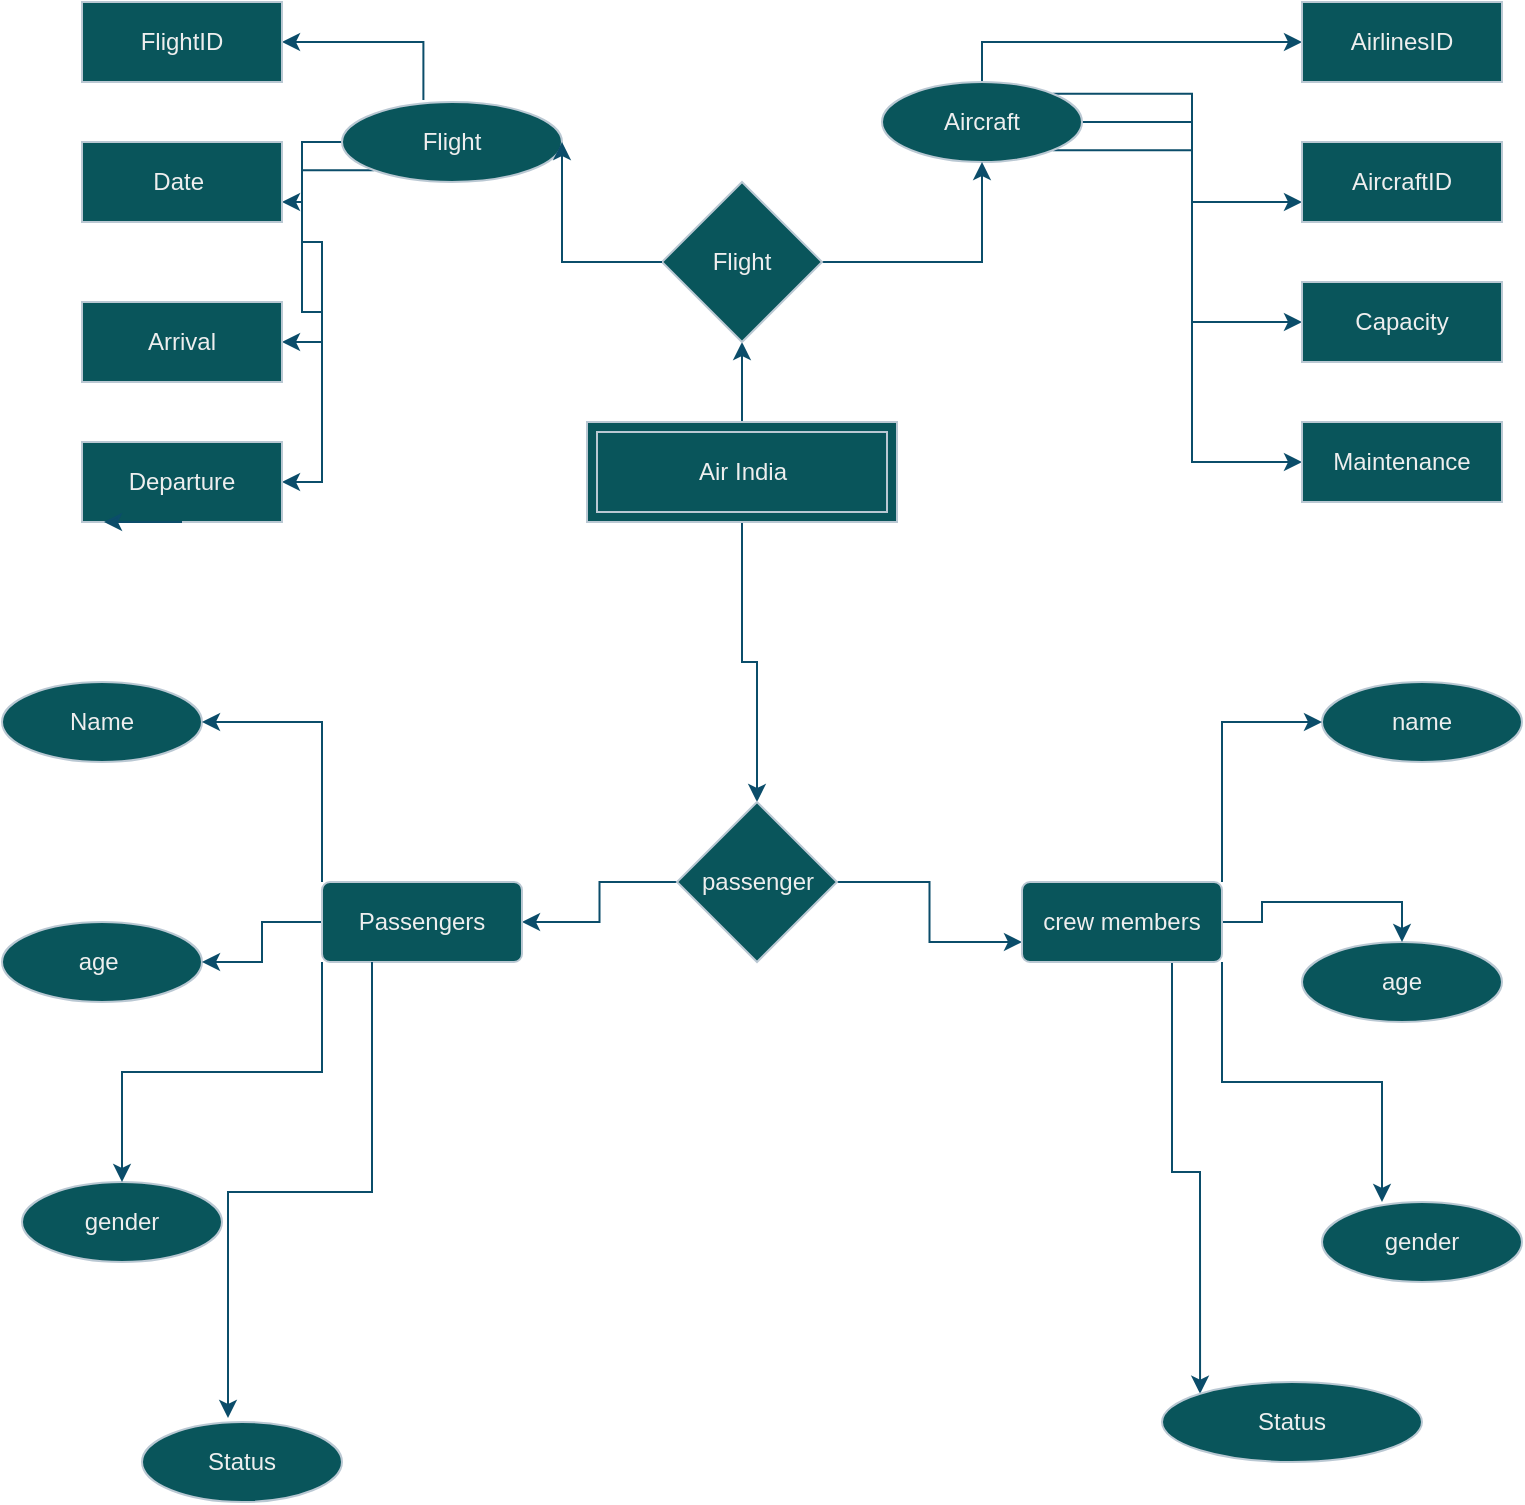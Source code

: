 <mxfile version="27.1.5">
  <diagram name="Page-1" id="zw1s-m7HMh5c7HNjSxE1">
    <mxGraphModel dx="872" dy="477" grid="1" gridSize="10" guides="1" tooltips="1" connect="1" arrows="1" fold="1" page="1" pageScale="1" pageWidth="850" pageHeight="1100" math="0" shadow="0">
      <root>
        <mxCell id="0" />
        <mxCell id="1" parent="0" />
        <mxCell id="A-e2i0W_gqjQRXDzDPfo-40" style="edgeStyle=orthogonalEdgeStyle;rounded=0;orthogonalLoop=1;jettySize=auto;html=1;exitX=0.5;exitY=0;exitDx=0;exitDy=0;strokeColor=#0B4D6A;" edge="1" parent="1" source="A-e2i0W_gqjQRXDzDPfo-2" target="A-e2i0W_gqjQRXDzDPfo-14">
          <mxGeometry relative="1" as="geometry" />
        </mxCell>
        <mxCell id="A-e2i0W_gqjQRXDzDPfo-41" style="edgeStyle=orthogonalEdgeStyle;rounded=0;orthogonalLoop=1;jettySize=auto;html=1;exitX=0.5;exitY=1;exitDx=0;exitDy=0;entryX=0.5;entryY=0;entryDx=0;entryDy=0;strokeColor=#0B4D6A;" edge="1" parent="1" source="A-e2i0W_gqjQRXDzDPfo-2" target="A-e2i0W_gqjQRXDzDPfo-15">
          <mxGeometry relative="1" as="geometry" />
        </mxCell>
        <mxCell id="A-e2i0W_gqjQRXDzDPfo-2" value="Air India" style="shape=ext;margin=3;double=1;whiteSpace=wrap;html=1;align=center;strokeColor=#BAC8D3;fontColor=#EEEEEE;fillColor=#09555B;" vertex="1" parent="1">
          <mxGeometry x="362.5" y="390" width="155" height="50" as="geometry" />
        </mxCell>
        <mxCell id="A-e2i0W_gqjQRXDzDPfo-27" style="edgeStyle=orthogonalEdgeStyle;rounded=0;orthogonalLoop=1;jettySize=auto;html=1;exitX=0;exitY=0.5;exitDx=0;exitDy=0;entryX=1;entryY=0.75;entryDx=0;entryDy=0;strokeColor=#0B4D6A;" edge="1" parent="1" source="A-e2i0W_gqjQRXDzDPfo-3" target="A-e2i0W_gqjQRXDzDPfo-9">
          <mxGeometry relative="1" as="geometry" />
        </mxCell>
        <mxCell id="A-e2i0W_gqjQRXDzDPfo-30" style="edgeStyle=orthogonalEdgeStyle;rounded=0;orthogonalLoop=1;jettySize=auto;html=1;entryX=1;entryY=0.5;entryDx=0;entryDy=0;strokeColor=#0B4D6A;exitX=0;exitY=0.5;exitDx=0;exitDy=0;" edge="1" parent="1" source="A-e2i0W_gqjQRXDzDPfo-3" target="A-e2i0W_gqjQRXDzDPfo-10">
          <mxGeometry relative="1" as="geometry">
            <mxPoint x="280" y="310" as="sourcePoint" />
          </mxGeometry>
        </mxCell>
        <mxCell id="A-e2i0W_gqjQRXDzDPfo-31" style="edgeStyle=orthogonalEdgeStyle;rounded=0;orthogonalLoop=1;jettySize=auto;html=1;exitX=0;exitY=1;exitDx=0;exitDy=0;entryX=1;entryY=0.5;entryDx=0;entryDy=0;strokeColor=#0B4D6A;" edge="1" parent="1" source="A-e2i0W_gqjQRXDzDPfo-3" target="A-e2i0W_gqjQRXDzDPfo-11">
          <mxGeometry relative="1" as="geometry" />
        </mxCell>
        <mxCell id="A-e2i0W_gqjQRXDzDPfo-3" value="Flight" style="ellipse;whiteSpace=wrap;html=1;align=center;strokeColor=#BAC8D3;fontColor=#EEEEEE;fillColor=#09555B;" vertex="1" parent="1">
          <mxGeometry x="240" y="230" width="110" height="40" as="geometry" />
        </mxCell>
        <mxCell id="A-e2i0W_gqjQRXDzDPfo-32" style="edgeStyle=orthogonalEdgeStyle;rounded=0;orthogonalLoop=1;jettySize=auto;html=1;exitX=0.5;exitY=0;exitDx=0;exitDy=0;entryX=0;entryY=0.5;entryDx=0;entryDy=0;strokeColor=#0B4D6A;" edge="1" parent="1" source="A-e2i0W_gqjQRXDzDPfo-4" target="A-e2i0W_gqjQRXDzDPfo-16">
          <mxGeometry relative="1" as="geometry" />
        </mxCell>
        <mxCell id="A-e2i0W_gqjQRXDzDPfo-37" style="edgeStyle=orthogonalEdgeStyle;rounded=0;orthogonalLoop=1;jettySize=auto;html=1;exitX=1;exitY=0;exitDx=0;exitDy=0;entryX=0;entryY=0.75;entryDx=0;entryDy=0;strokeColor=#0B4D6A;" edge="1" parent="1" source="A-e2i0W_gqjQRXDzDPfo-4" target="A-e2i0W_gqjQRXDzDPfo-17">
          <mxGeometry relative="1" as="geometry" />
        </mxCell>
        <mxCell id="A-e2i0W_gqjQRXDzDPfo-38" style="edgeStyle=orthogonalEdgeStyle;rounded=0;orthogonalLoop=1;jettySize=auto;html=1;exitX=1;exitY=0.5;exitDx=0;exitDy=0;entryX=0;entryY=0.5;entryDx=0;entryDy=0;strokeColor=#0B4D6A;" edge="1" parent="1" source="A-e2i0W_gqjQRXDzDPfo-4" target="A-e2i0W_gqjQRXDzDPfo-18">
          <mxGeometry relative="1" as="geometry" />
        </mxCell>
        <mxCell id="A-e2i0W_gqjQRXDzDPfo-39" style="edgeStyle=orthogonalEdgeStyle;rounded=0;orthogonalLoop=1;jettySize=auto;html=1;exitX=1;exitY=1;exitDx=0;exitDy=0;entryX=0;entryY=0.5;entryDx=0;entryDy=0;strokeColor=#0B4D6A;" edge="1" parent="1" source="A-e2i0W_gqjQRXDzDPfo-4" target="A-e2i0W_gqjQRXDzDPfo-19">
          <mxGeometry relative="1" as="geometry" />
        </mxCell>
        <mxCell id="A-e2i0W_gqjQRXDzDPfo-4" value="Aircraft" style="ellipse;whiteSpace=wrap;html=1;align=center;strokeColor=#BAC8D3;fontColor=#EEEEEE;fillColor=#09555B;" vertex="1" parent="1">
          <mxGeometry x="510" y="220" width="100" height="40" as="geometry" />
        </mxCell>
        <mxCell id="A-e2i0W_gqjQRXDzDPfo-26" style="edgeStyle=orthogonalEdgeStyle;rounded=0;orthogonalLoop=1;jettySize=auto;html=1;exitX=0.37;exitY=-0.025;exitDx=0;exitDy=0;strokeColor=#0B4D6A;exitPerimeter=0;entryX=1;entryY=0.5;entryDx=0;entryDy=0;" edge="1" parent="1" source="A-e2i0W_gqjQRXDzDPfo-3" target="A-e2i0W_gqjQRXDzDPfo-8">
          <mxGeometry relative="1" as="geometry">
            <mxPoint x="260" y="170" as="targetPoint" />
          </mxGeometry>
        </mxCell>
        <mxCell id="A-e2i0W_gqjQRXDzDPfo-8" value="FlightID" style="whiteSpace=wrap;html=1;align=center;strokeColor=#BAC8D3;fontColor=#EEEEEE;fillColor=#09555B;" vertex="1" parent="1">
          <mxGeometry x="110" y="180" width="100" height="40" as="geometry" />
        </mxCell>
        <mxCell id="A-e2i0W_gqjQRXDzDPfo-9" value="Date&amp;nbsp;" style="whiteSpace=wrap;html=1;align=center;strokeColor=#BAC8D3;fontColor=#EEEEEE;fillColor=#09555B;" vertex="1" parent="1">
          <mxGeometry x="110" y="250" width="100" height="40" as="geometry" />
        </mxCell>
        <mxCell id="A-e2i0W_gqjQRXDzDPfo-10" value="Arrival" style="whiteSpace=wrap;html=1;align=center;strokeColor=#BAC8D3;fontColor=#EEEEEE;fillColor=#09555B;" vertex="1" parent="1">
          <mxGeometry x="110" y="330" width="100" height="40" as="geometry" />
        </mxCell>
        <mxCell id="A-e2i0W_gqjQRXDzDPfo-11" value="Departure" style="whiteSpace=wrap;html=1;align=center;strokeColor=#BAC8D3;fontColor=#EEEEEE;fillColor=#09555B;" vertex="1" parent="1">
          <mxGeometry x="110" y="400" width="100" height="40" as="geometry" />
        </mxCell>
        <mxCell id="A-e2i0W_gqjQRXDzDPfo-13" style="edgeStyle=orthogonalEdgeStyle;rounded=0;orthogonalLoop=1;jettySize=auto;html=1;exitX=0.5;exitY=1;exitDx=0;exitDy=0;entryX=0.11;entryY=1;entryDx=0;entryDy=0;entryPerimeter=0;strokeColor=#0B4D6A;" edge="1" parent="1" source="A-e2i0W_gqjQRXDzDPfo-11" target="A-e2i0W_gqjQRXDzDPfo-11">
          <mxGeometry relative="1" as="geometry" />
        </mxCell>
        <mxCell id="A-e2i0W_gqjQRXDzDPfo-22" style="edgeStyle=orthogonalEdgeStyle;rounded=0;orthogonalLoop=1;jettySize=auto;html=1;exitX=1;exitY=0.5;exitDx=0;exitDy=0;strokeColor=#0B4D6A;" edge="1" parent="1" source="A-e2i0W_gqjQRXDzDPfo-14" target="A-e2i0W_gqjQRXDzDPfo-4">
          <mxGeometry relative="1" as="geometry" />
        </mxCell>
        <mxCell id="A-e2i0W_gqjQRXDzDPfo-14" value="Flight" style="rhombus;whiteSpace=wrap;html=1;strokeColor=#BAC8D3;fontColor=#EEEEEE;fillColor=#09555B;" vertex="1" parent="1">
          <mxGeometry x="400" y="270" width="80" height="80" as="geometry" />
        </mxCell>
        <mxCell id="A-e2i0W_gqjQRXDzDPfo-53" style="edgeStyle=orthogonalEdgeStyle;rounded=0;orthogonalLoop=1;jettySize=auto;html=1;exitX=0;exitY=0.5;exitDx=0;exitDy=0;strokeColor=#0B4D6A;" edge="1" parent="1" source="A-e2i0W_gqjQRXDzDPfo-15" target="A-e2i0W_gqjQRXDzDPfo-48">
          <mxGeometry relative="1" as="geometry" />
        </mxCell>
        <mxCell id="A-e2i0W_gqjQRXDzDPfo-58" style="edgeStyle=orthogonalEdgeStyle;rounded=0;orthogonalLoop=1;jettySize=auto;html=1;exitX=1;exitY=0.5;exitDx=0;exitDy=0;entryX=0;entryY=0.75;entryDx=0;entryDy=0;strokeColor=#0B4D6A;" edge="1" parent="1" source="A-e2i0W_gqjQRXDzDPfo-15" target="A-e2i0W_gqjQRXDzDPfo-49">
          <mxGeometry relative="1" as="geometry" />
        </mxCell>
        <mxCell id="A-e2i0W_gqjQRXDzDPfo-15" value="passenger" style="rhombus;whiteSpace=wrap;html=1;strokeColor=#BAC8D3;fontColor=#EEEEEE;fillColor=#09555B;" vertex="1" parent="1">
          <mxGeometry x="407.5" y="580" width="80" height="80" as="geometry" />
        </mxCell>
        <mxCell id="A-e2i0W_gqjQRXDzDPfo-16" value="AirlinesID" style="whiteSpace=wrap;html=1;align=center;strokeColor=#BAC8D3;fontColor=#EEEEEE;fillColor=#09555B;" vertex="1" parent="1">
          <mxGeometry x="720" y="180" width="100" height="40" as="geometry" />
        </mxCell>
        <mxCell id="A-e2i0W_gqjQRXDzDPfo-17" value="AircraftID" style="whiteSpace=wrap;html=1;align=center;strokeColor=#BAC8D3;fontColor=#EEEEEE;fillColor=#09555B;" vertex="1" parent="1">
          <mxGeometry x="720" y="250" width="100" height="40" as="geometry" />
        </mxCell>
        <mxCell id="A-e2i0W_gqjQRXDzDPfo-18" value="Capacity" style="whiteSpace=wrap;html=1;align=center;strokeColor=#BAC8D3;fontColor=#EEEEEE;fillColor=#09555B;" vertex="1" parent="1">
          <mxGeometry x="720" y="320" width="100" height="40" as="geometry" />
        </mxCell>
        <mxCell id="A-e2i0W_gqjQRXDzDPfo-19" value="Maintenance" style="whiteSpace=wrap;html=1;align=center;strokeColor=#BAC8D3;fontColor=#EEEEEE;fillColor=#09555B;" vertex="1" parent="1">
          <mxGeometry x="720" y="390" width="100" height="40" as="geometry" />
        </mxCell>
        <mxCell id="A-e2i0W_gqjQRXDzDPfo-21" value="" style="endArrow=classic;html=1;rounded=0;strokeColor=#0B4D6A;entryX=1;entryY=0.5;entryDx=0;entryDy=0;exitX=0;exitY=0.5;exitDx=0;exitDy=0;" edge="1" parent="1" source="A-e2i0W_gqjQRXDzDPfo-14" target="A-e2i0W_gqjQRXDzDPfo-3">
          <mxGeometry width="50" height="50" relative="1" as="geometry">
            <mxPoint x="390" y="310" as="sourcePoint" />
            <mxPoint x="450" y="270" as="targetPoint" />
            <Array as="points">
              <mxPoint x="350" y="310" />
            </Array>
          </mxGeometry>
        </mxCell>
        <mxCell id="A-e2i0W_gqjQRXDzDPfo-42" value="Name" style="ellipse;whiteSpace=wrap;html=1;align=center;strokeColor=#BAC8D3;fontColor=#EEEEEE;fillColor=#09555B;" vertex="1" parent="1">
          <mxGeometry x="70" y="520" width="100" height="40" as="geometry" />
        </mxCell>
        <mxCell id="A-e2i0W_gqjQRXDzDPfo-43" value="age&amp;nbsp;" style="ellipse;whiteSpace=wrap;html=1;align=center;strokeColor=#BAC8D3;fontColor=#EEEEEE;fillColor=#09555B;" vertex="1" parent="1">
          <mxGeometry x="70" y="640" width="100" height="40" as="geometry" />
        </mxCell>
        <mxCell id="A-e2i0W_gqjQRXDzDPfo-44" value="gender" style="ellipse;whiteSpace=wrap;html=1;align=center;strokeColor=#BAC8D3;fontColor=#EEEEEE;fillColor=#09555B;" vertex="1" parent="1">
          <mxGeometry x="80" y="770" width="100" height="40" as="geometry" />
        </mxCell>
        <mxCell id="A-e2i0W_gqjQRXDzDPfo-45" value="gender" style="ellipse;whiteSpace=wrap;html=1;align=center;strokeColor=#BAC8D3;fontColor=#EEEEEE;fillColor=#09555B;" vertex="1" parent="1">
          <mxGeometry x="730" y="780" width="100" height="40" as="geometry" />
        </mxCell>
        <mxCell id="A-e2i0W_gqjQRXDzDPfo-46" value="age" style="ellipse;whiteSpace=wrap;html=1;align=center;strokeColor=#BAC8D3;fontColor=#EEEEEE;fillColor=#09555B;" vertex="1" parent="1">
          <mxGeometry x="720" y="650" width="100" height="40" as="geometry" />
        </mxCell>
        <mxCell id="A-e2i0W_gqjQRXDzDPfo-47" value="name" style="ellipse;whiteSpace=wrap;html=1;align=center;strokeColor=#BAC8D3;fontColor=#EEEEEE;fillColor=#09555B;" vertex="1" parent="1">
          <mxGeometry x="730" y="520" width="100" height="40" as="geometry" />
        </mxCell>
        <mxCell id="A-e2i0W_gqjQRXDzDPfo-54" style="edgeStyle=orthogonalEdgeStyle;rounded=0;orthogonalLoop=1;jettySize=auto;html=1;exitX=0;exitY=0.5;exitDx=0;exitDy=0;strokeColor=#0B4D6A;" edge="1" parent="1" source="A-e2i0W_gqjQRXDzDPfo-48" target="A-e2i0W_gqjQRXDzDPfo-43">
          <mxGeometry relative="1" as="geometry" />
        </mxCell>
        <mxCell id="A-e2i0W_gqjQRXDzDPfo-55" style="edgeStyle=orthogonalEdgeStyle;rounded=0;orthogonalLoop=1;jettySize=auto;html=1;exitX=0;exitY=1;exitDx=0;exitDy=0;entryX=0.5;entryY=0;entryDx=0;entryDy=0;strokeColor=#0B4D6A;" edge="1" parent="1" source="A-e2i0W_gqjQRXDzDPfo-48" target="A-e2i0W_gqjQRXDzDPfo-44">
          <mxGeometry relative="1" as="geometry" />
        </mxCell>
        <mxCell id="A-e2i0W_gqjQRXDzDPfo-56" style="edgeStyle=orthogonalEdgeStyle;rounded=0;orthogonalLoop=1;jettySize=auto;html=1;exitX=0;exitY=0;exitDx=0;exitDy=0;entryX=1;entryY=0.5;entryDx=0;entryDy=0;strokeColor=#0B4D6A;" edge="1" parent="1" source="A-e2i0W_gqjQRXDzDPfo-48" target="A-e2i0W_gqjQRXDzDPfo-42">
          <mxGeometry relative="1" as="geometry" />
        </mxCell>
        <mxCell id="A-e2i0W_gqjQRXDzDPfo-48" value="Passengers" style="rounded=1;arcSize=10;whiteSpace=wrap;html=1;align=center;strokeColor=#BAC8D3;fontColor=#EEEEEE;fillColor=#09555B;" vertex="1" parent="1">
          <mxGeometry x="230" y="620" width="100" height="40" as="geometry" />
        </mxCell>
        <mxCell id="A-e2i0W_gqjQRXDzDPfo-60" style="edgeStyle=orthogonalEdgeStyle;rounded=0;orthogonalLoop=1;jettySize=auto;html=1;exitX=1;exitY=0.5;exitDx=0;exitDy=0;strokeColor=#0B4D6A;entryX=0.5;entryY=0;entryDx=0;entryDy=0;" edge="1" parent="1" source="A-e2i0W_gqjQRXDzDPfo-49" target="A-e2i0W_gqjQRXDzDPfo-46">
          <mxGeometry relative="1" as="geometry">
            <mxPoint x="790" y="640" as="targetPoint" />
          </mxGeometry>
        </mxCell>
        <mxCell id="A-e2i0W_gqjQRXDzDPfo-62" style="edgeStyle=orthogonalEdgeStyle;rounded=0;orthogonalLoop=1;jettySize=auto;html=1;exitX=1;exitY=0;exitDx=0;exitDy=0;entryX=0;entryY=0.5;entryDx=0;entryDy=0;strokeColor=#0B4D6A;" edge="1" parent="1" source="A-e2i0W_gqjQRXDzDPfo-49" target="A-e2i0W_gqjQRXDzDPfo-47">
          <mxGeometry relative="1" as="geometry" />
        </mxCell>
        <mxCell id="A-e2i0W_gqjQRXDzDPfo-63" style="edgeStyle=orthogonalEdgeStyle;rounded=0;orthogonalLoop=1;jettySize=auto;html=1;exitX=0.75;exitY=1;exitDx=0;exitDy=0;entryX=0;entryY=0;entryDx=0;entryDy=0;strokeColor=#0B4D6A;" edge="1" parent="1" source="A-e2i0W_gqjQRXDzDPfo-49" target="A-e2i0W_gqjQRXDzDPfo-51">
          <mxGeometry relative="1" as="geometry" />
        </mxCell>
        <mxCell id="A-e2i0W_gqjQRXDzDPfo-49" value="crew members" style="rounded=1;arcSize=10;whiteSpace=wrap;html=1;align=center;strokeColor=#BAC8D3;fontColor=#EEEEEE;fillColor=#09555B;" vertex="1" parent="1">
          <mxGeometry x="580" y="620" width="100" height="40" as="geometry" />
        </mxCell>
        <mxCell id="A-e2i0W_gqjQRXDzDPfo-50" value="Status" style="ellipse;whiteSpace=wrap;html=1;align=center;strokeColor=#BAC8D3;fontColor=#EEEEEE;fillColor=#09555B;" vertex="1" parent="1">
          <mxGeometry x="140" y="890" width="100" height="40" as="geometry" />
        </mxCell>
        <mxCell id="A-e2i0W_gqjQRXDzDPfo-51" value="Status" style="ellipse;whiteSpace=wrap;html=1;align=center;strokeColor=#BAC8D3;fontColor=#EEEEEE;fillColor=#09555B;" vertex="1" parent="1">
          <mxGeometry x="650" y="870" width="130" height="40" as="geometry" />
        </mxCell>
        <mxCell id="A-e2i0W_gqjQRXDzDPfo-57" style="edgeStyle=orthogonalEdgeStyle;rounded=0;orthogonalLoop=1;jettySize=auto;html=1;exitX=0.25;exitY=1;exitDx=0;exitDy=0;entryX=0.43;entryY=-0.05;entryDx=0;entryDy=0;entryPerimeter=0;strokeColor=#0B4D6A;" edge="1" parent="1" source="A-e2i0W_gqjQRXDzDPfo-48" target="A-e2i0W_gqjQRXDzDPfo-50">
          <mxGeometry relative="1" as="geometry" />
        </mxCell>
        <mxCell id="A-e2i0W_gqjQRXDzDPfo-61" style="edgeStyle=orthogonalEdgeStyle;rounded=0;orthogonalLoop=1;jettySize=auto;html=1;exitX=1;exitY=1;exitDx=0;exitDy=0;entryX=0.3;entryY=0;entryDx=0;entryDy=0;entryPerimeter=0;strokeColor=#0B4D6A;" edge="1" parent="1" source="A-e2i0W_gqjQRXDzDPfo-49" target="A-e2i0W_gqjQRXDzDPfo-45">
          <mxGeometry relative="1" as="geometry" />
        </mxCell>
      </root>
    </mxGraphModel>
  </diagram>
</mxfile>
